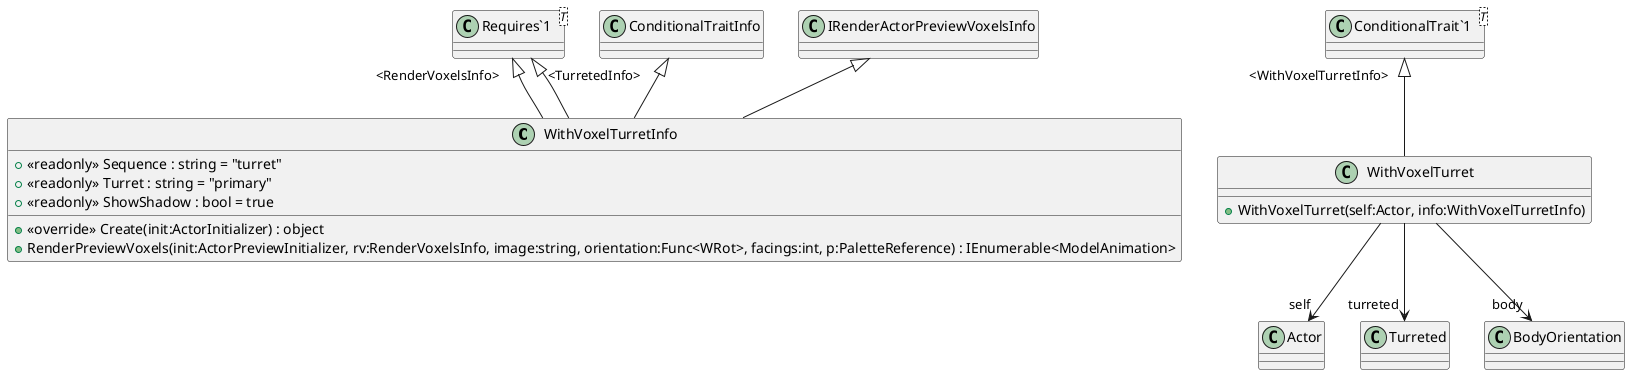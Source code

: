 @startuml
class WithVoxelTurretInfo {
    + <<readonly>> Sequence : string = "turret"
    + <<readonly>> Turret : string = "primary"
    + <<readonly>> ShowShadow : bool = true
    + <<override>> Create(init:ActorInitializer) : object
    + RenderPreviewVoxels(init:ActorPreviewInitializer, rv:RenderVoxelsInfo, image:string, orientation:Func<WRot>, facings:int, p:PaletteReference) : IEnumerable<ModelAnimation>
}
class WithVoxelTurret {
    + WithVoxelTurret(self:Actor, info:WithVoxelTurretInfo)
}
class "Requires`1"<T> {
}
class "ConditionalTrait`1"<T> {
}
ConditionalTraitInfo <|-- WithVoxelTurretInfo
IRenderActorPreviewVoxelsInfo <|-- WithVoxelTurretInfo
"Requires`1" "<RenderVoxelsInfo>" <|-- WithVoxelTurretInfo
"Requires`1" "<TurretedInfo>" <|-- WithVoxelTurretInfo
"ConditionalTrait`1" "<WithVoxelTurretInfo>" <|-- WithVoxelTurret
WithVoxelTurret --> "self" Actor
WithVoxelTurret --> "turreted" Turreted
WithVoxelTurret --> "body" BodyOrientation
@enduml
